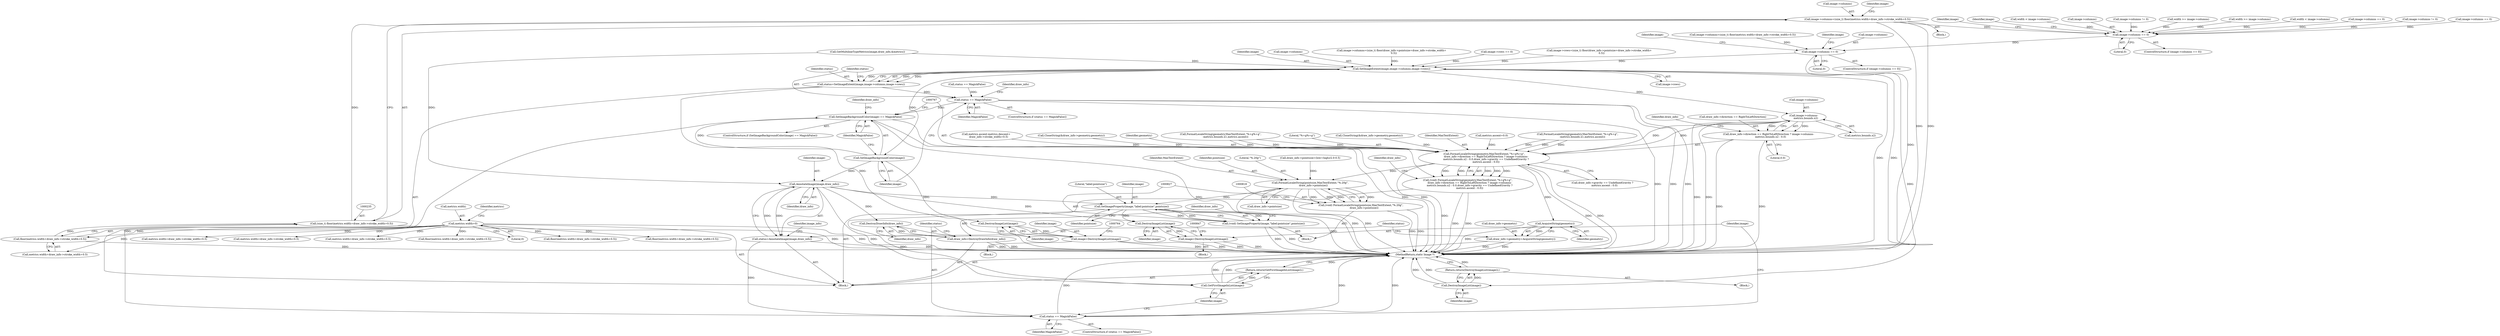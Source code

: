 digraph "1_ImageMagick_aeff00de228bc5a158c2a975ab47845d8a1db456_0@pointer" {
"1000230" [label="(Call,image->columns=(size_t) floor(metrics.width+draw_info->stroke_width+0.5))"];
"1000234" [label="(Call,(size_t) floor(metrics.width+draw_info->stroke_width+0.5))"];
"1000236" [label="(Call,floor(metrics.width+draw_info->stroke_width+0.5))"];
"1000200" [label="(Call,metrics.width=0)"];
"1000623" [label="(Call,image->columns == 0)"];
"1000645" [label="(Call,image->columns == 0)"];
"1000716" [label="(Call,SetImageExtent(image,image->columns,image->rows))"];
"1000714" [label="(Call,status=SetImageExtent(image,image->columns,image->rows))"];
"1000725" [label="(Call,status == MagickFalse)"];
"1000743" [label="(Call,SetImageBackgroundColor(image) == MagickFalse)"];
"1000837" [label="(Call,status == MagickFalse)"];
"1000740" [label="(Call,DestroyImageList(image))"];
"1000739" [label="(Return,return(DestroyImageList(image));)"];
"1000744" [label="(Call,SetImageBackgroundColor(image))"];
"1000760" [label="(Call,DestroyImageList(image))"];
"1000758" [label="(Call,image=DestroyImageList(image))"];
"1000806" [label="(Call,AnnotateImage(image,draw_info))"];
"1000804" [label="(Call,status=AnnotateImage(image,draw_info))"];
"1000828" [label="(Call,SetImageProperty(image,\"label:pointsize\",pointsize))"];
"1000826" [label="(Call,(void) SetImageProperty(image,\"label:pointsize\",pointsize))"];
"1000843" [label="(Call,DestroyImageList(image))"];
"1000841" [label="(Call,image=DestroyImageList(image))"];
"1000850" [label="(Call,GetFirstImageInList(image))"];
"1000849" [label="(Return,return(GetFirstImageInList(image));)"];
"1000834" [label="(Call,DestroyDrawInfo(draw_info))"];
"1000832" [label="(Call,draw_info=DestroyDrawInfo(draw_info))"];
"1000778" [label="(Call,image->columns-\n     metrics.bounds.x2)"];
"1000768" [label="(Call,FormatLocaleString(geometry,MaxTextExtent,\"%+g%+g\",\n     draw_info->direction == RightToLeftDirection ? image->columns-\n     metrics.bounds.x2 : 0.0,draw_info->gravity == UndefinedGravity ?\n     metrics.ascent : 0.0))"];
"1000766" [label="(Call,(void) FormatLocaleString(geometry,MaxTextExtent,\"%+g%+g\",\n     draw_info->direction == RightToLeftDirection ? image->columns-\n     metrics.bounds.x2 : 0.0,draw_info->gravity == UndefinedGravity ?\n     metrics.ascent : 0.0))"];
"1000802" [label="(Call,AcquireString(geometry))"];
"1000798" [label="(Call,draw_info->geometry=AcquireString(geometry))"];
"1000819" [label="(Call,FormatLocaleString(pointsize,MaxTextExtent,\"%.20g\",\n        draw_info->pointsize))"];
"1000817" [label="(Call,(void) FormatLocaleString(pointsize,MaxTextExtent,\"%.20g\",\n        draw_info->pointsize))"];
"1000772" [label="(Call,draw_info->direction == RightToLeftDirection ? image->columns-\n     metrics.bounds.x2 : 0.0)"];
"1000714" [label="(Call,status=SetImageExtent(image,image->columns,image->rows))"];
"1000759" [label="(Identifier,image)"];
"1000693" [label="(Call,image->rows == 0)"];
"1000841" [label="(Call,image=DestroyImageList(image))"];
"1000478" [label="(Call,metrics.width+draw_info->stroke_width+0.5)"];
"1000839" [label="(Identifier,MagickFalse)"];
"1000740" [label="(Call,DestroyImageList(image))"];
"1000745" [label="(Identifier,image)"];
"1000768" [label="(Call,FormatLocaleString(geometry,MaxTextExtent,\"%+g%+g\",\n     draw_info->direction == RightToLeftDirection ? image->columns-\n     metrics.bounds.x2 : 0.0,draw_info->gravity == UndefinedGravity ?\n     metrics.ascent : 0.0))"];
"1000805" [label="(Identifier,status)"];
"1000594" [label="(Call,GetMultilineTypeMetrics(image,draw_info,&metrics))"];
"1000821" [label="(Identifier,MaxTextExtent)"];
"1000749" [label="(Identifier,draw_info)"];
"1000812" [label="(Identifier,image_info)"];
"1000376" [label="(Call,width >= image->columns)"];
"1000766" [label="(Call,(void) FormatLocaleString(geometry,MaxTextExtent,\"%+g%+g\",\n     draw_info->direction == RightToLeftDirection ? image->columns-\n     metrics.bounds.x2 : 0.0,draw_info->gravity == UndefinedGravity ?\n     metrics.ascent : 0.0))"];
"1000477" [label="(Call,floor(metrics.width+draw_info->stroke_width+0.5))"];
"1000201" [label="(Call,metrics.width)"];
"1000727" [label="(Identifier,MagickFalse)"];
"1000726" [label="(Identifier,status)"];
"1000746" [label="(Identifier,MagickFalse)"];
"1000817" [label="(Call,(void) FormatLocaleString(pointsize,MaxTextExtent,\"%.20g\",\n        draw_info->pointsize))"];
"1000628" [label="(Call,image->columns=(size_t) floor(metrics.width+draw_info->stroke_width+0.5))"];
"1000229" [label="(Block,)"];
"1000652" [label="(Identifier,image)"];
"1000791" [label="(Identifier,draw_info)"];
"1000106" [label="(Block,)"];
"1000646" [label="(Call,image->columns)"];
"1000829" [label="(Identifier,image)"];
"1000773" [label="(Call,draw_info->direction == RightToLeftDirection)"];
"1000831" [label="(Identifier,pointsize)"];
"1000716" [label="(Call,SetImageExtent(image,image->columns,image->rows))"];
"1000516" [label="(Call,width < image->columns)"];
"1000802" [label="(Call,AcquireString(geometry))"];
"1000840" [label="(Block,)"];
"1000730" [label="(Identifier,draw_info)"];
"1000627" [label="(Literal,0)"];
"1000271" [label="(Call,image->columns == 0)"];
"1000815" [label="(Block,)"];
"1000231" [label="(Call,image->columns)"];
"1000771" [label="(Literal,\"%+g%+g\")"];
"1000851" [label="(Identifier,image)"];
"1000338" [label="(Call,metrics.width+draw_info->stroke_width+0.5)"];
"1000787" [label="(Literal,0.0)"];
"1000635" [label="(Call,metrics.width+draw_info->stroke_width+0.5)"];
"1000820" [label="(Identifier,pointsize)"];
"1000758" [label="(Call,image=DestroyImageList(image))"];
"1000634" [label="(Call,floor(metrics.width+draw_info->stroke_width+0.5))"];
"1000460" [label="(Call,CloneString(&draw_info->geometry,geometry))"];
"1000742" [label="(ControlStructure,if (SetImageBackgroundColor(image) == MagickFalse))"];
"1000823" [label="(Call,draw_info->pointsize)"];
"1000545" [label="(Call,image->columns != 0)"];
"1000669" [label="(Identifier,image)"];
"1000698" [label="(Call,image->rows=(size_t) floor(draw_info->pointsize+draw_info->stroke_width+\n      0.5))"];
"1000743" [label="(Call,SetImageBackgroundColor(image) == MagickFalse)"];
"1000834" [label="(Call,DestroyDrawInfo(draw_info))"];
"1000822" [label="(Literal,\"%.20g\")"];
"1000219" [label="(Call,image->columns == 0)"];
"1000826" [label="(Call,(void) SetImageProperty(image,\"label:pointsize\",pointsize))"];
"1000622" [label="(ControlStructure,if (image->columns == 0))"];
"1000832" [label="(Call,draw_info=DestroyDrawInfo(draw_info))"];
"1000836" [label="(ControlStructure,if (status == MagickFalse))"];
"1000770" [label="(Identifier,MaxTextExtent)"];
"1000803" [label="(Identifier,geometry)"];
"1000747" [label="(Block,)"];
"1000772" [label="(Call,draw_info->direction == RightToLeftDirection ? image->columns-\n     metrics.bounds.x2 : 0.0)"];
"1000236" [label="(Call,floor(metrics.width+draw_info->stroke_width+0.5))"];
"1000808" [label="(Identifier,draw_info)"];
"1000623" [label="(Call,image->columns == 0)"];
"1000237" [label="(Call,metrics.width+draw_info->stroke_width+0.5)"];
"1000649" [label="(Literal,0)"];
"1000741" [label="(Identifier,image)"];
"1000715" [label="(Identifier,status)"];
"1000647" [label="(Identifier,image)"];
"1000843" [label="(Call,DestroyImageList(image))"];
"1000761" [label="(Identifier,image)"];
"1000788" [label="(Call,draw_info->gravity == UndefinedGravity ?\n     metrics.ascent : 0.0)"];
"1000804" [label="(Call,status=AnnotateImage(image,draw_info))"];
"1000724" [label="(ControlStructure,if (status == MagickFalse))"];
"1000630" [label="(Identifier,image)"];
"1000782" [label="(Call,metrics.bounds.x2)"];
"1000800" [label="(Identifier,draw_info)"];
"1000230" [label="(Call,image->columns=(size_t) floor(metrics.width+draw_info->stroke_width+0.5))"];
"1000204" [label="(Literal,0)"];
"1000844" [label="(Identifier,image)"];
"1000550" [label="(Call,width < image->columns)"];
"1000837" [label="(Call,status == MagickFalse)"];
"1000728" [label="(Block,)"];
"1000807" [label="(Identifier,image)"];
"1000717" [label="(Identifier,image)"];
"1000739" [label="(Return,return(DestroyImageList(image));)"];
"1000838" [label="(Identifier,status)"];
"1000850" [label="(Call,GetFirstImageInList(image))"];
"1000234" [label="(Call,(size_t) floor(metrics.width+draw_info->stroke_width+0.5))"];
"1000207" [label="(Identifier,metrics)"];
"1000721" [label="(Call,image->rows)"];
"1000205" [label="(Call,metrics.ascent=0.0)"];
"1000581" [label="(Call,draw_info->pointsize=(low+high)/2.0-0.5)"];
"1000744" [label="(Call,SetImageBackgroundColor(image))"];
"1000828" [label="(Call,SetImageProperty(image,\"label:pointsize\",pointsize))"];
"1000806" [label="(Call,AnnotateImage(image,draw_info))"];
"1000718" [label="(Call,image->columns)"];
"1000833" [label="(Identifier,draw_info)"];
"1000760" [label="(Call,DestroyImageList(image))"];
"1000439" [label="(Call,FormatLocaleString(geometry,MaxTextExtent,\"%+g%+g\",\n            -metrics.bounds.x1,metrics.ascent))"];
"1000679" [label="(Call,metrics.ascent-metrics.descent+\n      draw_info->stroke_width+0.5)"];
"1000644" [label="(ControlStructure,if (image->columns == 0))"];
"1000778" [label="(Call,image->columns-\n     metrics.bounds.x2)"];
"1000798" [label="(Call,draw_info->geometry=AcquireString(geometry))"];
"1000320" [label="(Call,CloneString(&draw_info->geometry,geometry))"];
"1000849" [label="(Return,return(GetFirstImageInList(image));)"];
"1000650" [label="(Call,image->columns=(size_t) floor(draw_info->pointsize+draw_info->stroke_width+\n      0.5))"];
"1000779" [label="(Call,image->columns)"];
"1000830" [label="(Literal,\"label:pointsize\")"];
"1000852" [label="(MethodReturn,static Image *)"];
"1000799" [label="(Call,draw_info->geometry)"];
"1000769" [label="(Identifier,geometry)"];
"1000835" [label="(Identifier,draw_info)"];
"1000299" [label="(Call,FormatLocaleString(geometry,MaxTextExtent,\"%+g%+g\",\n            -metrics.bounds.x1,metrics.ascent))"];
"1000624" [label="(Call,image->columns)"];
"1000819" [label="(Call,FormatLocaleString(pointsize,MaxTextExtent,\"%.20g\",\n        draw_info->pointsize))"];
"1000842" [label="(Identifier,image)"];
"1000600" [label="(Call,status == MagickFalse)"];
"1000200" [label="(Call,metrics.width=0)"];
"1000645" [label="(Call,image->columns == 0)"];
"1000391" [label="(Call,image->columns != 0)"];
"1000337" [label="(Call,floor(metrics.width+draw_info->stroke_width+0.5))"];
"1000248" [label="(Identifier,image)"];
"1000725" [label="(Call,status == MagickFalse)"];
"1000396" [label="(Call,width >= image->columns)"];
"1000230" -> "1000229"  [label="AST: "];
"1000230" -> "1000234"  [label="CFG: "];
"1000231" -> "1000230"  [label="AST: "];
"1000234" -> "1000230"  [label="AST: "];
"1000248" -> "1000230"  [label="CFG: "];
"1000230" -> "1000852"  [label="DDG: "];
"1000230" -> "1000852"  [label="DDG: "];
"1000234" -> "1000230"  [label="DDG: "];
"1000230" -> "1000623"  [label="DDG: "];
"1000234" -> "1000236"  [label="CFG: "];
"1000235" -> "1000234"  [label="AST: "];
"1000236" -> "1000234"  [label="AST: "];
"1000234" -> "1000852"  [label="DDG: "];
"1000236" -> "1000234"  [label="DDG: "];
"1000236" -> "1000237"  [label="CFG: "];
"1000237" -> "1000236"  [label="AST: "];
"1000236" -> "1000852"  [label="DDG: "];
"1000200" -> "1000236"  [label="DDG: "];
"1000200" -> "1000106"  [label="AST: "];
"1000200" -> "1000204"  [label="CFG: "];
"1000201" -> "1000200"  [label="AST: "];
"1000204" -> "1000200"  [label="AST: "];
"1000207" -> "1000200"  [label="CFG: "];
"1000200" -> "1000852"  [label="DDG: "];
"1000200" -> "1000237"  [label="DDG: "];
"1000200" -> "1000337"  [label="DDG: "];
"1000200" -> "1000338"  [label="DDG: "];
"1000200" -> "1000477"  [label="DDG: "];
"1000200" -> "1000478"  [label="DDG: "];
"1000200" -> "1000634"  [label="DDG: "];
"1000200" -> "1000635"  [label="DDG: "];
"1000623" -> "1000622"  [label="AST: "];
"1000623" -> "1000627"  [label="CFG: "];
"1000624" -> "1000623"  [label="AST: "];
"1000627" -> "1000623"  [label="AST: "];
"1000630" -> "1000623"  [label="CFG: "];
"1000647" -> "1000623"  [label="CFG: "];
"1000396" -> "1000623"  [label="DDG: "];
"1000391" -> "1000623"  [label="DDG: "];
"1000545" -> "1000623"  [label="DDG: "];
"1000516" -> "1000623"  [label="DDG: "];
"1000376" -> "1000623"  [label="DDG: "];
"1000219" -> "1000623"  [label="DDG: "];
"1000271" -> "1000623"  [label="DDG: "];
"1000550" -> "1000623"  [label="DDG: "];
"1000623" -> "1000645"  [label="DDG: "];
"1000645" -> "1000644"  [label="AST: "];
"1000645" -> "1000649"  [label="CFG: "];
"1000646" -> "1000645"  [label="AST: "];
"1000649" -> "1000645"  [label="AST: "];
"1000652" -> "1000645"  [label="CFG: "];
"1000669" -> "1000645"  [label="CFG: "];
"1000645" -> "1000852"  [label="DDG: "];
"1000628" -> "1000645"  [label="DDG: "];
"1000645" -> "1000716"  [label="DDG: "];
"1000716" -> "1000714"  [label="AST: "];
"1000716" -> "1000721"  [label="CFG: "];
"1000717" -> "1000716"  [label="AST: "];
"1000718" -> "1000716"  [label="AST: "];
"1000721" -> "1000716"  [label="AST: "];
"1000714" -> "1000716"  [label="CFG: "];
"1000716" -> "1000852"  [label="DDG: "];
"1000716" -> "1000852"  [label="DDG: "];
"1000716" -> "1000714"  [label="DDG: "];
"1000716" -> "1000714"  [label="DDG: "];
"1000716" -> "1000714"  [label="DDG: "];
"1000594" -> "1000716"  [label="DDG: "];
"1000650" -> "1000716"  [label="DDG: "];
"1000698" -> "1000716"  [label="DDG: "];
"1000693" -> "1000716"  [label="DDG: "];
"1000716" -> "1000740"  [label="DDG: "];
"1000716" -> "1000744"  [label="DDG: "];
"1000716" -> "1000778"  [label="DDG: "];
"1000714" -> "1000106"  [label="AST: "];
"1000715" -> "1000714"  [label="AST: "];
"1000726" -> "1000714"  [label="CFG: "];
"1000714" -> "1000852"  [label="DDG: "];
"1000714" -> "1000725"  [label="DDG: "];
"1000725" -> "1000724"  [label="AST: "];
"1000725" -> "1000727"  [label="CFG: "];
"1000726" -> "1000725"  [label="AST: "];
"1000727" -> "1000725"  [label="AST: "];
"1000730" -> "1000725"  [label="CFG: "];
"1000745" -> "1000725"  [label="CFG: "];
"1000725" -> "1000852"  [label="DDG: "];
"1000725" -> "1000852"  [label="DDG: "];
"1000725" -> "1000852"  [label="DDG: "];
"1000600" -> "1000725"  [label="DDG: "];
"1000725" -> "1000743"  [label="DDG: "];
"1000743" -> "1000742"  [label="AST: "];
"1000743" -> "1000746"  [label="CFG: "];
"1000744" -> "1000743"  [label="AST: "];
"1000746" -> "1000743"  [label="AST: "];
"1000749" -> "1000743"  [label="CFG: "];
"1000767" -> "1000743"  [label="CFG: "];
"1000743" -> "1000852"  [label="DDG: "];
"1000743" -> "1000852"  [label="DDG: "];
"1000743" -> "1000852"  [label="DDG: "];
"1000744" -> "1000743"  [label="DDG: "];
"1000743" -> "1000837"  [label="DDG: "];
"1000837" -> "1000836"  [label="AST: "];
"1000837" -> "1000839"  [label="CFG: "];
"1000838" -> "1000837"  [label="AST: "];
"1000839" -> "1000837"  [label="AST: "];
"1000842" -> "1000837"  [label="CFG: "];
"1000851" -> "1000837"  [label="CFG: "];
"1000837" -> "1000852"  [label="DDG: "];
"1000837" -> "1000852"  [label="DDG: "];
"1000837" -> "1000852"  [label="DDG: "];
"1000804" -> "1000837"  [label="DDG: "];
"1000740" -> "1000739"  [label="AST: "];
"1000740" -> "1000741"  [label="CFG: "];
"1000741" -> "1000740"  [label="AST: "];
"1000739" -> "1000740"  [label="CFG: "];
"1000740" -> "1000852"  [label="DDG: "];
"1000740" -> "1000852"  [label="DDG: "];
"1000740" -> "1000739"  [label="DDG: "];
"1000739" -> "1000728"  [label="AST: "];
"1000852" -> "1000739"  [label="CFG: "];
"1000739" -> "1000852"  [label="DDG: "];
"1000744" -> "1000745"  [label="CFG: "];
"1000745" -> "1000744"  [label="AST: "];
"1000746" -> "1000744"  [label="CFG: "];
"1000744" -> "1000760"  [label="DDG: "];
"1000744" -> "1000806"  [label="DDG: "];
"1000760" -> "1000758"  [label="AST: "];
"1000760" -> "1000761"  [label="CFG: "];
"1000761" -> "1000760"  [label="AST: "];
"1000758" -> "1000760"  [label="CFG: "];
"1000760" -> "1000758"  [label="DDG: "];
"1000758" -> "1000747"  [label="AST: "];
"1000759" -> "1000758"  [label="AST: "];
"1000764" -> "1000758"  [label="CFG: "];
"1000758" -> "1000852"  [label="DDG: "];
"1000758" -> "1000852"  [label="DDG: "];
"1000806" -> "1000804"  [label="AST: "];
"1000806" -> "1000808"  [label="CFG: "];
"1000807" -> "1000806"  [label="AST: "];
"1000808" -> "1000806"  [label="AST: "];
"1000804" -> "1000806"  [label="CFG: "];
"1000806" -> "1000804"  [label="DDG: "];
"1000806" -> "1000804"  [label="DDG: "];
"1000594" -> "1000806"  [label="DDG: "];
"1000806" -> "1000828"  [label="DDG: "];
"1000806" -> "1000834"  [label="DDG: "];
"1000806" -> "1000843"  [label="DDG: "];
"1000806" -> "1000850"  [label="DDG: "];
"1000804" -> "1000106"  [label="AST: "];
"1000805" -> "1000804"  [label="AST: "];
"1000812" -> "1000804"  [label="CFG: "];
"1000804" -> "1000852"  [label="DDG: "];
"1000828" -> "1000826"  [label="AST: "];
"1000828" -> "1000831"  [label="CFG: "];
"1000829" -> "1000828"  [label="AST: "];
"1000830" -> "1000828"  [label="AST: "];
"1000831" -> "1000828"  [label="AST: "];
"1000826" -> "1000828"  [label="CFG: "];
"1000828" -> "1000852"  [label="DDG: "];
"1000828" -> "1000826"  [label="DDG: "];
"1000828" -> "1000826"  [label="DDG: "];
"1000828" -> "1000826"  [label="DDG: "];
"1000819" -> "1000828"  [label="DDG: "];
"1000828" -> "1000843"  [label="DDG: "];
"1000828" -> "1000850"  [label="DDG: "];
"1000826" -> "1000815"  [label="AST: "];
"1000827" -> "1000826"  [label="AST: "];
"1000833" -> "1000826"  [label="CFG: "];
"1000826" -> "1000852"  [label="DDG: "];
"1000826" -> "1000852"  [label="DDG: "];
"1000843" -> "1000841"  [label="AST: "];
"1000843" -> "1000844"  [label="CFG: "];
"1000844" -> "1000843"  [label="AST: "];
"1000841" -> "1000843"  [label="CFG: "];
"1000843" -> "1000841"  [label="DDG: "];
"1000841" -> "1000840"  [label="AST: "];
"1000842" -> "1000841"  [label="AST: "];
"1000847" -> "1000841"  [label="CFG: "];
"1000841" -> "1000852"  [label="DDG: "];
"1000841" -> "1000852"  [label="DDG: "];
"1000850" -> "1000849"  [label="AST: "];
"1000850" -> "1000851"  [label="CFG: "];
"1000851" -> "1000850"  [label="AST: "];
"1000849" -> "1000850"  [label="CFG: "];
"1000850" -> "1000852"  [label="DDG: "];
"1000850" -> "1000852"  [label="DDG: "];
"1000850" -> "1000849"  [label="DDG: "];
"1000849" -> "1000106"  [label="AST: "];
"1000852" -> "1000849"  [label="CFG: "];
"1000849" -> "1000852"  [label="DDG: "];
"1000834" -> "1000832"  [label="AST: "];
"1000834" -> "1000835"  [label="CFG: "];
"1000835" -> "1000834"  [label="AST: "];
"1000832" -> "1000834"  [label="CFG: "];
"1000834" -> "1000832"  [label="DDG: "];
"1000832" -> "1000106"  [label="AST: "];
"1000833" -> "1000832"  [label="AST: "];
"1000838" -> "1000832"  [label="CFG: "];
"1000832" -> "1000852"  [label="DDG: "];
"1000832" -> "1000852"  [label="DDG: "];
"1000778" -> "1000772"  [label="AST: "];
"1000778" -> "1000782"  [label="CFG: "];
"1000779" -> "1000778"  [label="AST: "];
"1000782" -> "1000778"  [label="AST: "];
"1000772" -> "1000778"  [label="CFG: "];
"1000778" -> "1000852"  [label="DDG: "];
"1000778" -> "1000852"  [label="DDG: "];
"1000778" -> "1000768"  [label="DDG: "];
"1000778" -> "1000768"  [label="DDG: "];
"1000778" -> "1000772"  [label="DDG: "];
"1000778" -> "1000772"  [label="DDG: "];
"1000768" -> "1000766"  [label="AST: "];
"1000768" -> "1000788"  [label="CFG: "];
"1000769" -> "1000768"  [label="AST: "];
"1000770" -> "1000768"  [label="AST: "];
"1000771" -> "1000768"  [label="AST: "];
"1000772" -> "1000768"  [label="AST: "];
"1000788" -> "1000768"  [label="AST: "];
"1000766" -> "1000768"  [label="CFG: "];
"1000768" -> "1000852"  [label="DDG: "];
"1000768" -> "1000852"  [label="DDG: "];
"1000768" -> "1000852"  [label="DDG: "];
"1000768" -> "1000766"  [label="DDG: "];
"1000768" -> "1000766"  [label="DDG: "];
"1000768" -> "1000766"  [label="DDG: "];
"1000768" -> "1000766"  [label="DDG: "];
"1000768" -> "1000766"  [label="DDG: "];
"1000460" -> "1000768"  [label="DDG: "];
"1000439" -> "1000768"  [label="DDG: "];
"1000439" -> "1000768"  [label="DDG: "];
"1000439" -> "1000768"  [label="DDG: "];
"1000299" -> "1000768"  [label="DDG: "];
"1000299" -> "1000768"  [label="DDG: "];
"1000299" -> "1000768"  [label="DDG: "];
"1000320" -> "1000768"  [label="DDG: "];
"1000679" -> "1000768"  [label="DDG: "];
"1000205" -> "1000768"  [label="DDG: "];
"1000768" -> "1000802"  [label="DDG: "];
"1000768" -> "1000819"  [label="DDG: "];
"1000766" -> "1000106"  [label="AST: "];
"1000767" -> "1000766"  [label="AST: "];
"1000800" -> "1000766"  [label="CFG: "];
"1000766" -> "1000852"  [label="DDG: "];
"1000766" -> "1000852"  [label="DDG: "];
"1000802" -> "1000798"  [label="AST: "];
"1000802" -> "1000803"  [label="CFG: "];
"1000803" -> "1000802"  [label="AST: "];
"1000798" -> "1000802"  [label="CFG: "];
"1000802" -> "1000852"  [label="DDG: "];
"1000802" -> "1000798"  [label="DDG: "];
"1000798" -> "1000106"  [label="AST: "];
"1000799" -> "1000798"  [label="AST: "];
"1000805" -> "1000798"  [label="CFG: "];
"1000798" -> "1000852"  [label="DDG: "];
"1000798" -> "1000852"  [label="DDG: "];
"1000819" -> "1000817"  [label="AST: "];
"1000819" -> "1000823"  [label="CFG: "];
"1000820" -> "1000819"  [label="AST: "];
"1000821" -> "1000819"  [label="AST: "];
"1000822" -> "1000819"  [label="AST: "];
"1000823" -> "1000819"  [label="AST: "];
"1000817" -> "1000819"  [label="CFG: "];
"1000819" -> "1000852"  [label="DDG: "];
"1000819" -> "1000852"  [label="DDG: "];
"1000819" -> "1000817"  [label="DDG: "];
"1000819" -> "1000817"  [label="DDG: "];
"1000819" -> "1000817"  [label="DDG: "];
"1000819" -> "1000817"  [label="DDG: "];
"1000581" -> "1000819"  [label="DDG: "];
"1000817" -> "1000815"  [label="AST: "];
"1000818" -> "1000817"  [label="AST: "];
"1000827" -> "1000817"  [label="CFG: "];
"1000817" -> "1000852"  [label="DDG: "];
"1000817" -> "1000852"  [label="DDG: "];
"1000772" -> "1000787"  [label="CFG: "];
"1000773" -> "1000772"  [label="AST: "];
"1000787" -> "1000772"  [label="AST: "];
"1000791" -> "1000772"  [label="CFG: "];
"1000772" -> "1000852"  [label="DDG: "];
"1000772" -> "1000852"  [label="DDG: "];
}
